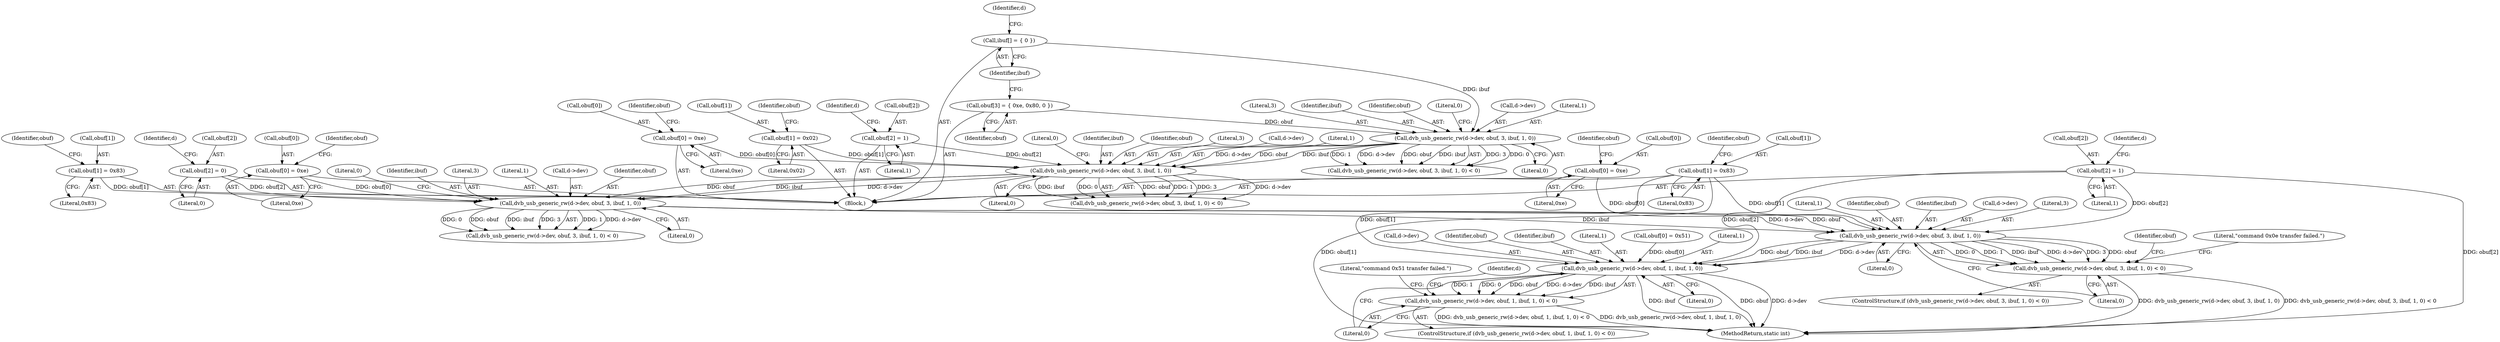 digraph "1_linux_606142af57dad981b78707234cfbd15f9f7b7125_0@pointer" {
"1000200" [label="(Call,dvb_usb_generic_rw(d->dev, obuf, 3, ibuf, 1, 0))"];
"1000171" [label="(Call,dvb_usb_generic_rw(d->dev, obuf, 3, ibuf, 1, 0))"];
"1000140" [label="(Call,dvb_usb_generic_rw(d->dev, obuf, 3, ibuf, 1, 0))"];
"1000111" [label="(Call,dvb_usb_generic_rw(d->dev, obuf, 3, ibuf, 1, 0))"];
"1000104" [label="(Call,obuf[3] = { 0xe, 0x80, 0 })"];
"1000107" [label="(Call,ibuf[] = { 0 })"];
"1000123" [label="(Call,obuf[0] = 0xe)"];
"1000128" [label="(Call,obuf[1] = 0x02)"];
"1000133" [label="(Call,obuf[2] = 1)"];
"1000159" [label="(Call,obuf[1] = 0x83)"];
"1000164" [label="(Call,obuf[2] = 0)"];
"1000154" [label="(Call,obuf[0] = 0xe)"];
"1000193" [label="(Call,obuf[2] = 1)"];
"1000188" [label="(Call,obuf[1] = 0x83)"];
"1000183" [label="(Call,obuf[0] = 0xe)"];
"1000199" [label="(Call,dvb_usb_generic_rw(d->dev, obuf, 3, ibuf, 1, 0) < 0)"];
"1000219" [label="(Call,dvb_usb_generic_rw(d->dev, obuf, 1, ibuf, 1, 0))"];
"1000218" [label="(Call,dvb_usb_generic_rw(d->dev, obuf, 1, ibuf, 1, 0) < 0)"];
"1000175" [label="(Identifier,obuf)"];
"1000195" [label="(Identifier,obuf)"];
"1000228" [label="(Literal,0)"];
"1000180" [label="(Literal,0)"];
"1000142" [label="(Identifier,d)"];
"1000105" [label="(Identifier,obuf)"];
"1000140" [label="(Call,dvb_usb_generic_rw(d->dev, obuf, 3, ibuf, 1, 0))"];
"1000235" [label="(Identifier,d)"];
"1000123" [label="(Call,obuf[0] = 0xe)"];
"1000155" [label="(Call,obuf[0])"];
"1000177" [label="(Identifier,ibuf)"];
"1000192" [label="(Literal,0x83)"];
"1000111" [label="(Call,dvb_usb_generic_rw(d->dev, obuf, 3, ibuf, 1, 0))"];
"1000112" [label="(Call,d->dev)"];
"1000198" [label="(ControlStructure,if (dvb_usb_generic_rw(d->dev, obuf, 3, ibuf, 1, 0) < 0))"];
"1000145" [label="(Literal,3)"];
"1000104" [label="(Call,obuf[3] = { 0xe, 0x80, 0 })"];
"1000193" [label="(Call,obuf[2] = 1)"];
"1000189" [label="(Call,obuf[1])"];
"1000212" [label="(Call,obuf[0] = 0x51)"];
"1000217" [label="(ControlStructure,if (dvb_usb_generic_rw(d->dev, obuf, 1, ibuf, 1, 0) < 0))"];
"1000166" [label="(Identifier,obuf)"];
"1000194" [label="(Call,obuf[2])"];
"1000226" [label="(Literal,1)"];
"1000141" [label="(Call,d->dev)"];
"1000183" [label="(Call,obuf[0] = 0xe)"];
"1000108" [label="(Identifier,ibuf)"];
"1000163" [label="(Literal,0x83)"];
"1000118" [label="(Literal,1)"];
"1000129" [label="(Call,obuf[1])"];
"1000176" [label="(Literal,3)"];
"1000135" [label="(Identifier,obuf)"];
"1000219" [label="(Call,dvb_usb_generic_rw(d->dev, obuf, 1, ibuf, 1, 0))"];
"1000147" [label="(Literal,1)"];
"1000209" [label="(Literal,0)"];
"1000134" [label="(Call,obuf[2])"];
"1000220" [label="(Call,d->dev)"];
"1000128" [label="(Call,obuf[1] = 0x02)"];
"1000207" [label="(Literal,1)"];
"1000199" [label="(Call,dvb_usb_generic_rw(d->dev, obuf, 3, ibuf, 1, 0) < 0)"];
"1000132" [label="(Literal,0x02)"];
"1000158" [label="(Literal,0xe)"];
"1000116" [label="(Literal,3)"];
"1000214" [label="(Identifier,obuf)"];
"1000137" [label="(Literal,1)"];
"1000204" [label="(Identifier,obuf)"];
"1000171" [label="(Call,dvb_usb_generic_rw(d->dev, obuf, 3, ibuf, 1, 0))"];
"1000188" [label="(Call,obuf[1] = 0x83)"];
"1000154" [label="(Call,obuf[0] = 0xe)"];
"1000117" [label="(Identifier,ibuf)"];
"1000119" [label="(Literal,0)"];
"1000110" [label="(Call,dvb_usb_generic_rw(d->dev, obuf, 3, ibuf, 1, 0) < 0)"];
"1000173" [label="(Identifier,d)"];
"1000170" [label="(Call,dvb_usb_generic_rw(d->dev, obuf, 3, ibuf, 1, 0) < 0)"];
"1000223" [label="(Identifier,obuf)"];
"1000113" [label="(Identifier,d)"];
"1000206" [label="(Identifier,ibuf)"];
"1000164" [label="(Call,obuf[2] = 0)"];
"1000165" [label="(Call,obuf[2])"];
"1000107" [label="(Call,ibuf[] = { 0 })"];
"1000202" [label="(Identifier,d)"];
"1000197" [label="(Literal,1)"];
"1000211" [label="(Literal,\"command 0x0e transfer failed.\")"];
"1000149" [label="(Literal,0)"];
"1000187" [label="(Literal,0xe)"];
"1000102" [label="(Block,)"];
"1000225" [label="(Identifier,ibuf)"];
"1000127" [label="(Literal,0xe)"];
"1000148" [label="(Literal,0)"];
"1000146" [label="(Identifier,ibuf)"];
"1000190" [label="(Identifier,obuf)"];
"1000124" [label="(Call,obuf[0])"];
"1000144" [label="(Identifier,obuf)"];
"1000200" [label="(Call,dvb_usb_generic_rw(d->dev, obuf, 3, ibuf, 1, 0))"];
"1000168" [label="(Literal,0)"];
"1000115" [label="(Identifier,obuf)"];
"1000227" [label="(Literal,0)"];
"1000161" [label="(Identifier,obuf)"];
"1000160" [label="(Call,obuf[1])"];
"1000290" [label="(MethodReturn,static int)"];
"1000133" [label="(Call,obuf[2] = 1)"];
"1000230" [label="(Literal,\"command 0x51 transfer failed.\")"];
"1000184" [label="(Call,obuf[0])"];
"1000201" [label="(Call,d->dev)"];
"1000178" [label="(Literal,1)"];
"1000139" [label="(Call,dvb_usb_generic_rw(d->dev, obuf, 3, ibuf, 1, 0) < 0)"];
"1000120" [label="(Literal,0)"];
"1000224" [label="(Literal,1)"];
"1000130" [label="(Identifier,obuf)"];
"1000159" [label="(Call,obuf[1] = 0x83)"];
"1000208" [label="(Literal,0)"];
"1000218" [label="(Call,dvb_usb_generic_rw(d->dev, obuf, 1, ibuf, 1, 0) < 0)"];
"1000179" [label="(Literal,0)"];
"1000205" [label="(Literal,3)"];
"1000172" [label="(Call,d->dev)"];
"1000200" -> "1000199"  [label="AST: "];
"1000200" -> "1000208"  [label="CFG: "];
"1000201" -> "1000200"  [label="AST: "];
"1000204" -> "1000200"  [label="AST: "];
"1000205" -> "1000200"  [label="AST: "];
"1000206" -> "1000200"  [label="AST: "];
"1000207" -> "1000200"  [label="AST: "];
"1000208" -> "1000200"  [label="AST: "];
"1000209" -> "1000200"  [label="CFG: "];
"1000200" -> "1000199"  [label="DDG: 0"];
"1000200" -> "1000199"  [label="DDG: 1"];
"1000200" -> "1000199"  [label="DDG: ibuf"];
"1000200" -> "1000199"  [label="DDG: d->dev"];
"1000200" -> "1000199"  [label="DDG: 3"];
"1000200" -> "1000199"  [label="DDG: obuf"];
"1000171" -> "1000200"  [label="DDG: d->dev"];
"1000171" -> "1000200"  [label="DDG: obuf"];
"1000171" -> "1000200"  [label="DDG: ibuf"];
"1000193" -> "1000200"  [label="DDG: obuf[2]"];
"1000188" -> "1000200"  [label="DDG: obuf[1]"];
"1000183" -> "1000200"  [label="DDG: obuf[0]"];
"1000200" -> "1000219"  [label="DDG: d->dev"];
"1000200" -> "1000219"  [label="DDG: obuf"];
"1000200" -> "1000219"  [label="DDG: ibuf"];
"1000171" -> "1000170"  [label="AST: "];
"1000171" -> "1000179"  [label="CFG: "];
"1000172" -> "1000171"  [label="AST: "];
"1000175" -> "1000171"  [label="AST: "];
"1000176" -> "1000171"  [label="AST: "];
"1000177" -> "1000171"  [label="AST: "];
"1000178" -> "1000171"  [label="AST: "];
"1000179" -> "1000171"  [label="AST: "];
"1000180" -> "1000171"  [label="CFG: "];
"1000171" -> "1000170"  [label="DDG: 1"];
"1000171" -> "1000170"  [label="DDG: d->dev"];
"1000171" -> "1000170"  [label="DDG: 0"];
"1000171" -> "1000170"  [label="DDG: obuf"];
"1000171" -> "1000170"  [label="DDG: ibuf"];
"1000171" -> "1000170"  [label="DDG: 3"];
"1000140" -> "1000171"  [label="DDG: d->dev"];
"1000140" -> "1000171"  [label="DDG: obuf"];
"1000140" -> "1000171"  [label="DDG: ibuf"];
"1000159" -> "1000171"  [label="DDG: obuf[1]"];
"1000164" -> "1000171"  [label="DDG: obuf[2]"];
"1000154" -> "1000171"  [label="DDG: obuf[0]"];
"1000140" -> "1000139"  [label="AST: "];
"1000140" -> "1000148"  [label="CFG: "];
"1000141" -> "1000140"  [label="AST: "];
"1000144" -> "1000140"  [label="AST: "];
"1000145" -> "1000140"  [label="AST: "];
"1000146" -> "1000140"  [label="AST: "];
"1000147" -> "1000140"  [label="AST: "];
"1000148" -> "1000140"  [label="AST: "];
"1000149" -> "1000140"  [label="CFG: "];
"1000140" -> "1000139"  [label="DDG: obuf"];
"1000140" -> "1000139"  [label="DDG: 1"];
"1000140" -> "1000139"  [label="DDG: 3"];
"1000140" -> "1000139"  [label="DDG: d->dev"];
"1000140" -> "1000139"  [label="DDG: ibuf"];
"1000140" -> "1000139"  [label="DDG: 0"];
"1000111" -> "1000140"  [label="DDG: d->dev"];
"1000111" -> "1000140"  [label="DDG: obuf"];
"1000111" -> "1000140"  [label="DDG: ibuf"];
"1000123" -> "1000140"  [label="DDG: obuf[0]"];
"1000128" -> "1000140"  [label="DDG: obuf[1]"];
"1000133" -> "1000140"  [label="DDG: obuf[2]"];
"1000111" -> "1000110"  [label="AST: "];
"1000111" -> "1000119"  [label="CFG: "];
"1000112" -> "1000111"  [label="AST: "];
"1000115" -> "1000111"  [label="AST: "];
"1000116" -> "1000111"  [label="AST: "];
"1000117" -> "1000111"  [label="AST: "];
"1000118" -> "1000111"  [label="AST: "];
"1000119" -> "1000111"  [label="AST: "];
"1000120" -> "1000111"  [label="CFG: "];
"1000111" -> "1000110"  [label="DDG: 3"];
"1000111" -> "1000110"  [label="DDG: 0"];
"1000111" -> "1000110"  [label="DDG: 1"];
"1000111" -> "1000110"  [label="DDG: d->dev"];
"1000111" -> "1000110"  [label="DDG: obuf"];
"1000111" -> "1000110"  [label="DDG: ibuf"];
"1000104" -> "1000111"  [label="DDG: obuf"];
"1000107" -> "1000111"  [label="DDG: ibuf"];
"1000104" -> "1000102"  [label="AST: "];
"1000104" -> "1000105"  [label="CFG: "];
"1000105" -> "1000104"  [label="AST: "];
"1000108" -> "1000104"  [label="CFG: "];
"1000107" -> "1000102"  [label="AST: "];
"1000107" -> "1000108"  [label="CFG: "];
"1000108" -> "1000107"  [label="AST: "];
"1000113" -> "1000107"  [label="CFG: "];
"1000123" -> "1000102"  [label="AST: "];
"1000123" -> "1000127"  [label="CFG: "];
"1000124" -> "1000123"  [label="AST: "];
"1000127" -> "1000123"  [label="AST: "];
"1000130" -> "1000123"  [label="CFG: "];
"1000128" -> "1000102"  [label="AST: "];
"1000128" -> "1000132"  [label="CFG: "];
"1000129" -> "1000128"  [label="AST: "];
"1000132" -> "1000128"  [label="AST: "];
"1000135" -> "1000128"  [label="CFG: "];
"1000133" -> "1000102"  [label="AST: "];
"1000133" -> "1000137"  [label="CFG: "];
"1000134" -> "1000133"  [label="AST: "];
"1000137" -> "1000133"  [label="AST: "];
"1000142" -> "1000133"  [label="CFG: "];
"1000159" -> "1000102"  [label="AST: "];
"1000159" -> "1000163"  [label="CFG: "];
"1000160" -> "1000159"  [label="AST: "];
"1000163" -> "1000159"  [label="AST: "];
"1000166" -> "1000159"  [label="CFG: "];
"1000164" -> "1000102"  [label="AST: "];
"1000164" -> "1000168"  [label="CFG: "];
"1000165" -> "1000164"  [label="AST: "];
"1000168" -> "1000164"  [label="AST: "];
"1000173" -> "1000164"  [label="CFG: "];
"1000154" -> "1000102"  [label="AST: "];
"1000154" -> "1000158"  [label="CFG: "];
"1000155" -> "1000154"  [label="AST: "];
"1000158" -> "1000154"  [label="AST: "];
"1000161" -> "1000154"  [label="CFG: "];
"1000193" -> "1000102"  [label="AST: "];
"1000193" -> "1000197"  [label="CFG: "];
"1000194" -> "1000193"  [label="AST: "];
"1000197" -> "1000193"  [label="AST: "];
"1000202" -> "1000193"  [label="CFG: "];
"1000193" -> "1000290"  [label="DDG: obuf[2]"];
"1000193" -> "1000219"  [label="DDG: obuf[2]"];
"1000188" -> "1000102"  [label="AST: "];
"1000188" -> "1000192"  [label="CFG: "];
"1000189" -> "1000188"  [label="AST: "];
"1000192" -> "1000188"  [label="AST: "];
"1000195" -> "1000188"  [label="CFG: "];
"1000188" -> "1000290"  [label="DDG: obuf[1]"];
"1000188" -> "1000219"  [label="DDG: obuf[1]"];
"1000183" -> "1000102"  [label="AST: "];
"1000183" -> "1000187"  [label="CFG: "];
"1000184" -> "1000183"  [label="AST: "];
"1000187" -> "1000183"  [label="AST: "];
"1000190" -> "1000183"  [label="CFG: "];
"1000199" -> "1000198"  [label="AST: "];
"1000199" -> "1000209"  [label="CFG: "];
"1000209" -> "1000199"  [label="AST: "];
"1000211" -> "1000199"  [label="CFG: "];
"1000214" -> "1000199"  [label="CFG: "];
"1000199" -> "1000290"  [label="DDG: dvb_usb_generic_rw(d->dev, obuf, 3, ibuf, 1, 0)"];
"1000199" -> "1000290"  [label="DDG: dvb_usb_generic_rw(d->dev, obuf, 3, ibuf, 1, 0) < 0"];
"1000219" -> "1000218"  [label="AST: "];
"1000219" -> "1000227"  [label="CFG: "];
"1000220" -> "1000219"  [label="AST: "];
"1000223" -> "1000219"  [label="AST: "];
"1000224" -> "1000219"  [label="AST: "];
"1000225" -> "1000219"  [label="AST: "];
"1000226" -> "1000219"  [label="AST: "];
"1000227" -> "1000219"  [label="AST: "];
"1000228" -> "1000219"  [label="CFG: "];
"1000219" -> "1000290"  [label="DDG: ibuf"];
"1000219" -> "1000290"  [label="DDG: obuf"];
"1000219" -> "1000290"  [label="DDG: d->dev"];
"1000219" -> "1000218"  [label="DDG: 1"];
"1000219" -> "1000218"  [label="DDG: 0"];
"1000219" -> "1000218"  [label="DDG: obuf"];
"1000219" -> "1000218"  [label="DDG: d->dev"];
"1000219" -> "1000218"  [label="DDG: ibuf"];
"1000212" -> "1000219"  [label="DDG: obuf[0]"];
"1000218" -> "1000217"  [label="AST: "];
"1000218" -> "1000228"  [label="CFG: "];
"1000228" -> "1000218"  [label="AST: "];
"1000230" -> "1000218"  [label="CFG: "];
"1000235" -> "1000218"  [label="CFG: "];
"1000218" -> "1000290"  [label="DDG: dvb_usb_generic_rw(d->dev, obuf, 1, ibuf, 1, 0)"];
"1000218" -> "1000290"  [label="DDG: dvb_usb_generic_rw(d->dev, obuf, 1, ibuf, 1, 0) < 0"];
}
